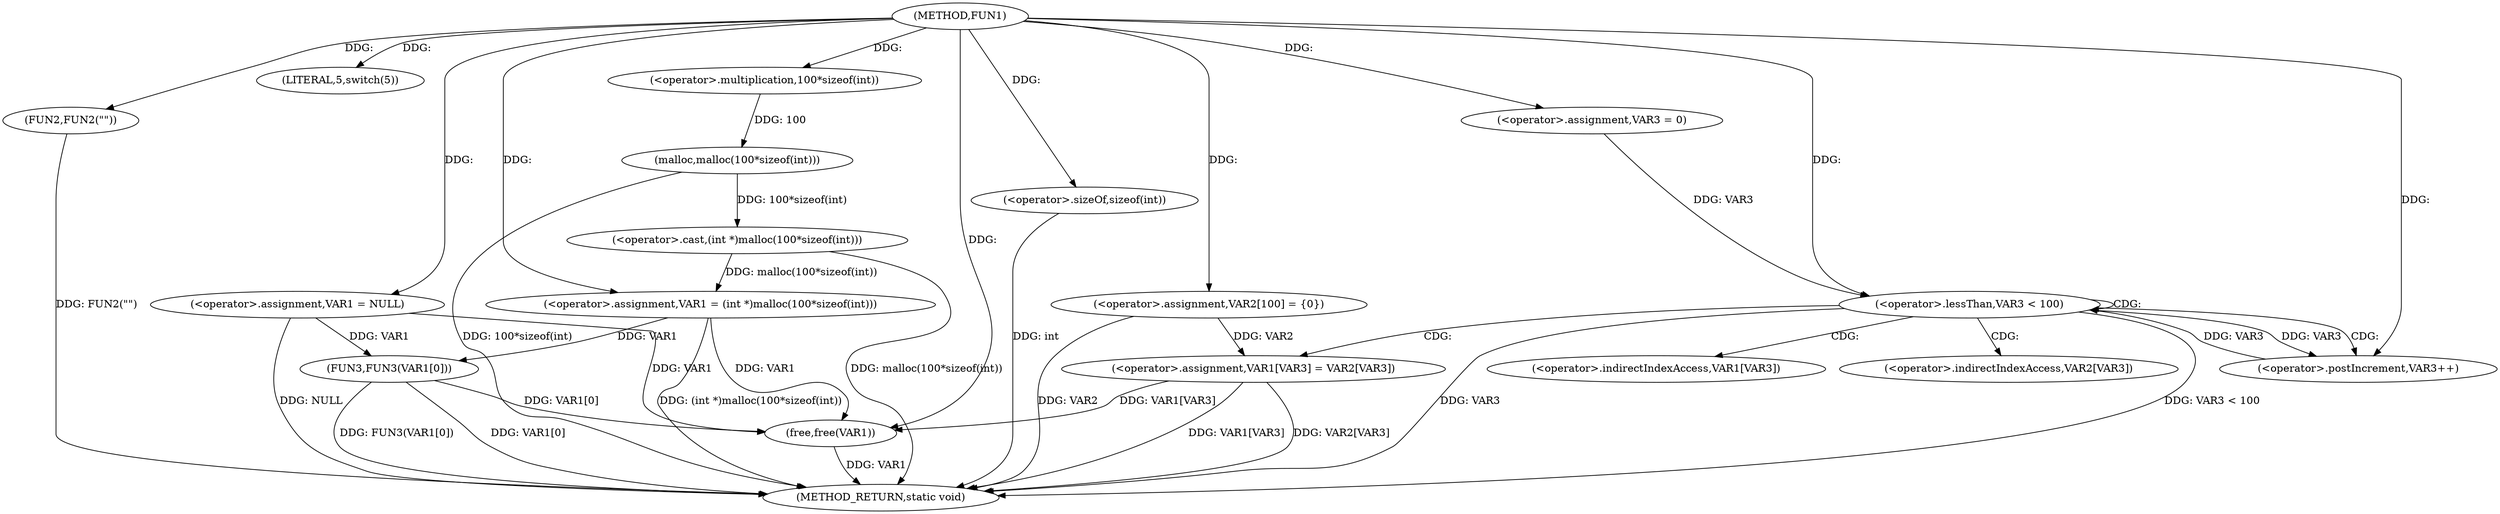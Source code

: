 digraph FUN1 {  
"1000100" [label = "(METHOD,FUN1)" ]
"1000153" [label = "(METHOD_RETURN,static void)" ]
"1000103" [label = "(<operator>.assignment,VAR1 = NULL)" ]
"1000107" [label = "(LITERAL,5,switch(5))" ]
"1000110" [label = "(FUN2,FUN2(\"\"))" ]
"1000114" [label = "(<operator>.assignment,VAR1 = (int *)malloc(100*sizeof(int)))" ]
"1000116" [label = "(<operator>.cast,(int *)malloc(100*sizeof(int)))" ]
"1000118" [label = "(malloc,malloc(100*sizeof(int)))" ]
"1000119" [label = "(<operator>.multiplication,100*sizeof(int))" ]
"1000121" [label = "(<operator>.sizeOf,sizeof(int))" ]
"1000126" [label = "(<operator>.assignment,VAR2[100] = {0})" ]
"1000131" [label = "(<operator>.assignment,VAR3 = 0)" ]
"1000134" [label = "(<operator>.lessThan,VAR3 < 100)" ]
"1000137" [label = "(<operator>.postIncrement,VAR3++)" ]
"1000140" [label = "(<operator>.assignment,VAR1[VAR3] = VAR2[VAR3])" ]
"1000147" [label = "(FUN3,FUN3(VAR1[0]))" ]
"1000151" [label = "(free,free(VAR1))" ]
"1000141" [label = "(<operator>.indirectIndexAccess,VAR1[VAR3])" ]
"1000144" [label = "(<operator>.indirectIndexAccess,VAR2[VAR3])" ]
  "1000103" -> "1000153"  [ label = "DDG: NULL"] 
  "1000140" -> "1000153"  [ label = "DDG: VAR1[VAR3]"] 
  "1000147" -> "1000153"  [ label = "DDG: VAR1[0]"] 
  "1000126" -> "1000153"  [ label = "DDG: VAR2"] 
  "1000116" -> "1000153"  [ label = "DDG: malloc(100*sizeof(int))"] 
  "1000121" -> "1000153"  [ label = "DDG: int"] 
  "1000118" -> "1000153"  [ label = "DDG: 100*sizeof(int)"] 
  "1000151" -> "1000153"  [ label = "DDG: VAR1"] 
  "1000140" -> "1000153"  [ label = "DDG: VAR2[VAR3]"] 
  "1000134" -> "1000153"  [ label = "DDG: VAR3 < 100"] 
  "1000134" -> "1000153"  [ label = "DDG: VAR3"] 
  "1000110" -> "1000153"  [ label = "DDG: FUN2(\"\")"] 
  "1000147" -> "1000153"  [ label = "DDG: FUN3(VAR1[0])"] 
  "1000114" -> "1000153"  [ label = "DDG: (int *)malloc(100*sizeof(int))"] 
  "1000100" -> "1000103"  [ label = "DDG: "] 
  "1000100" -> "1000107"  [ label = "DDG: "] 
  "1000100" -> "1000110"  [ label = "DDG: "] 
  "1000116" -> "1000114"  [ label = "DDG: malloc(100*sizeof(int))"] 
  "1000100" -> "1000114"  [ label = "DDG: "] 
  "1000118" -> "1000116"  [ label = "DDG: 100*sizeof(int)"] 
  "1000119" -> "1000118"  [ label = "DDG: 100"] 
  "1000100" -> "1000119"  [ label = "DDG: "] 
  "1000100" -> "1000121"  [ label = "DDG: "] 
  "1000100" -> "1000126"  [ label = "DDG: "] 
  "1000100" -> "1000131"  [ label = "DDG: "] 
  "1000131" -> "1000134"  [ label = "DDG: VAR3"] 
  "1000137" -> "1000134"  [ label = "DDG: VAR3"] 
  "1000100" -> "1000134"  [ label = "DDG: "] 
  "1000134" -> "1000137"  [ label = "DDG: VAR3"] 
  "1000100" -> "1000137"  [ label = "DDG: "] 
  "1000126" -> "1000140"  [ label = "DDG: VAR2"] 
  "1000103" -> "1000147"  [ label = "DDG: VAR1"] 
  "1000114" -> "1000147"  [ label = "DDG: VAR1"] 
  "1000103" -> "1000151"  [ label = "DDG: VAR1"] 
  "1000140" -> "1000151"  [ label = "DDG: VAR1[VAR3]"] 
  "1000114" -> "1000151"  [ label = "DDG: VAR1"] 
  "1000147" -> "1000151"  [ label = "DDG: VAR1[0]"] 
  "1000100" -> "1000151"  [ label = "DDG: "] 
  "1000134" -> "1000137"  [ label = "CDG: "] 
  "1000134" -> "1000141"  [ label = "CDG: "] 
  "1000134" -> "1000144"  [ label = "CDG: "] 
  "1000134" -> "1000140"  [ label = "CDG: "] 
  "1000134" -> "1000134"  [ label = "CDG: "] 
}
